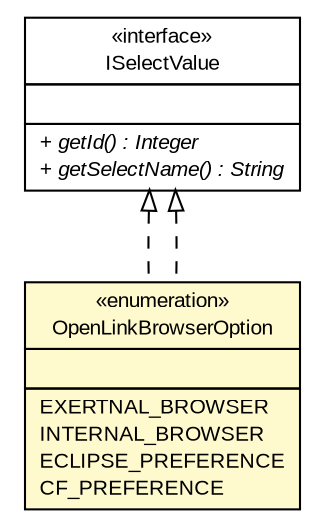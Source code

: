 #!/usr/local/bin/dot
#
# Class diagram 
# Generated by UMLGraph version R5_6-24-gf6e263 (http://www.umlgraph.org/)
#

digraph G {
	edge [fontname="arial",fontsize=10,labelfontname="arial",labelfontsize=10];
	node [fontname="arial",fontsize=10,shape=plaintext];
	nodesep=0.25;
	ranksep=0.5;
	// gov.sandia.cf.model.ISelectValue
	c247803 [label=<<table title="gov.sandia.cf.model.ISelectValue" border="0" cellborder="1" cellspacing="0" cellpadding="2" port="p" href="./ISelectValue.html">
		<tr><td><table border="0" cellspacing="0" cellpadding="1">
<tr><td align="center" balign="center"> &#171;interface&#187; </td></tr>
<tr><td align="center" balign="center"> ISelectValue </td></tr>
		</table></td></tr>
		<tr><td><table border="0" cellspacing="0" cellpadding="1">
<tr><td align="left" balign="left">  </td></tr>
		</table></td></tr>
		<tr><td><table border="0" cellspacing="0" cellpadding="1">
<tr><td align="left" balign="left"><font face="arial italic" point-size="10.0"> + getId() : Integer </font></td></tr>
<tr><td align="left" balign="left"><font face="arial italic" point-size="10.0"> + getSelectName() : String </font></td></tr>
		</table></td></tr>
		</table>>, URL="./ISelectValue.html", fontname="arial", fontcolor="black", fontsize=10.0];
	// gov.sandia.cf.model.OpenLinkBrowserOption
	c247811 [label=<<table title="gov.sandia.cf.model.OpenLinkBrowserOption" border="0" cellborder="1" cellspacing="0" cellpadding="2" port="p" bgcolor="lemonChiffon" href="./OpenLinkBrowserOption.html">
		<tr><td><table border="0" cellspacing="0" cellpadding="1">
<tr><td align="center" balign="center"> &#171;enumeration&#187; </td></tr>
<tr><td align="center" balign="center"> OpenLinkBrowserOption </td></tr>
		</table></td></tr>
		<tr><td><table border="0" cellspacing="0" cellpadding="1">
<tr><td align="left" balign="left">  </td></tr>
		</table></td></tr>
		<tr><td><table border="0" cellspacing="0" cellpadding="1">
<tr><td align="left" balign="left"> EXERTNAL_BROWSER </td></tr>
<tr><td align="left" balign="left"> INTERNAL_BROWSER </td></tr>
<tr><td align="left" balign="left"> ECLIPSE_PREFERENCE </td></tr>
<tr><td align="left" balign="left"> CF_PREFERENCE </td></tr>
		</table></td></tr>
		</table>>, URL="./OpenLinkBrowserOption.html", fontname="arial", fontcolor="black", fontsize=10.0];
	//gov.sandia.cf.model.OpenLinkBrowserOption implements gov.sandia.cf.model.ISelectValue
	c247803:p -> c247811:p [dir=back,arrowtail=empty,style=dashed];
	//gov.sandia.cf.model.OpenLinkBrowserOption implements gov.sandia.cf.model.ISelectValue
	c247803:p -> c247811:p [dir=back,arrowtail=empty,style=dashed];
}


